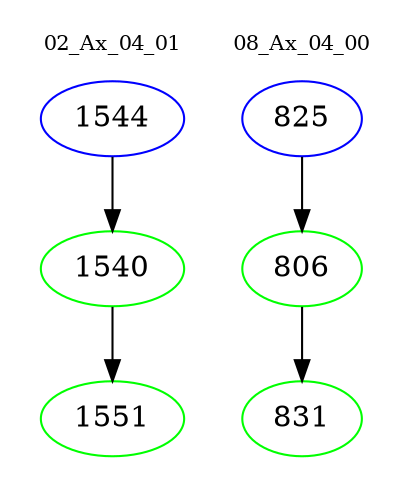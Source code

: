 digraph{
subgraph cluster_0 {
color = white
label = "02_Ax_04_01";
fontsize=10;
T0_1544 [label="1544", color="blue"]
T0_1544 -> T0_1540 [color="black"]
T0_1540 [label="1540", color="green"]
T0_1540 -> T0_1551 [color="black"]
T0_1551 [label="1551", color="green"]
}
subgraph cluster_1 {
color = white
label = "08_Ax_04_00";
fontsize=10;
T1_825 [label="825", color="blue"]
T1_825 -> T1_806 [color="black"]
T1_806 [label="806", color="green"]
T1_806 -> T1_831 [color="black"]
T1_831 [label="831", color="green"]
}
}
